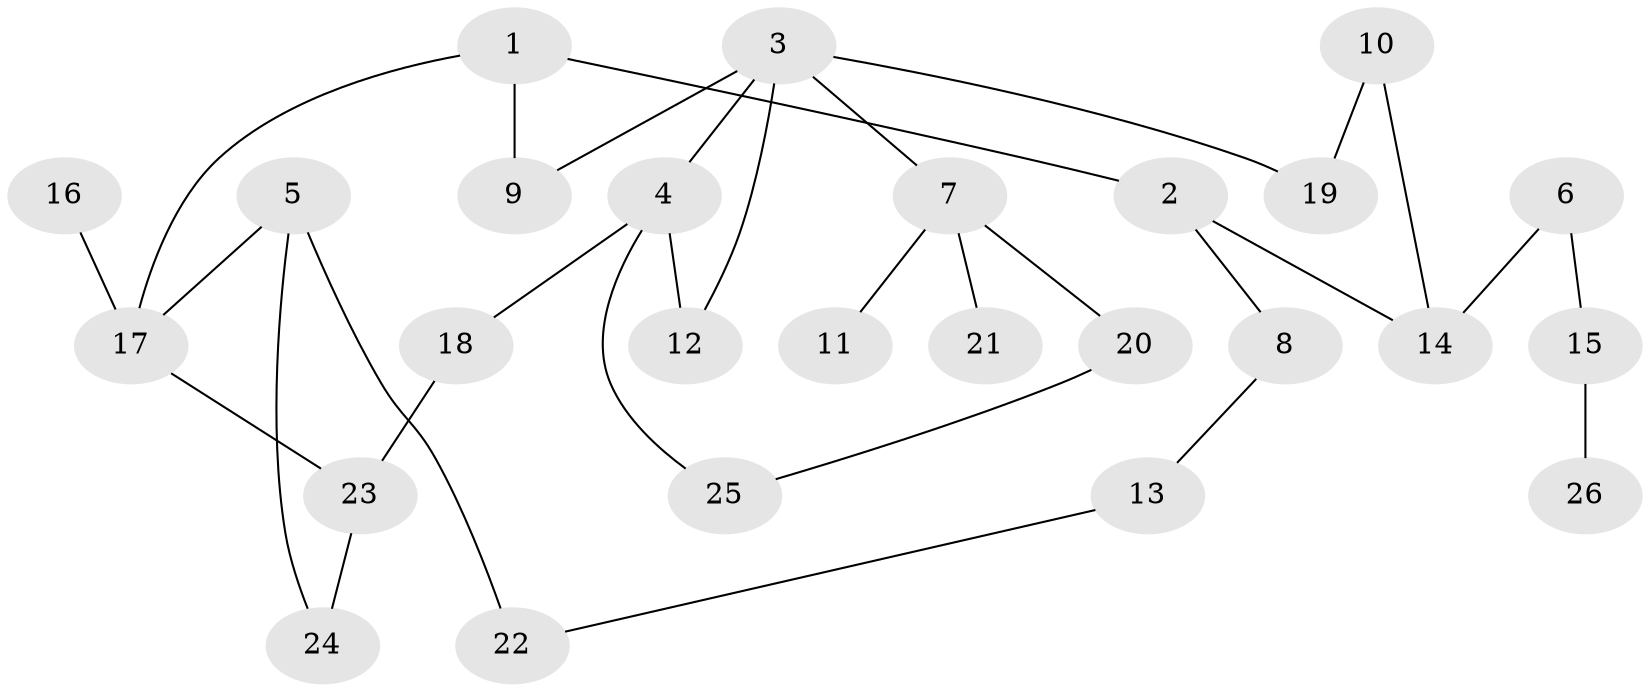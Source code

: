 // original degree distribution, {4: 0.0392156862745098, 1: 0.35294117647058826, 3: 0.1568627450980392, 2: 0.35294117647058826, 6: 0.0196078431372549, 5: 0.0784313725490196}
// Generated by graph-tools (version 1.1) at 2025/00/03/09/25 03:00:56]
// undirected, 26 vertices, 31 edges
graph export_dot {
graph [start="1"]
  node [color=gray90,style=filled];
  1;
  2;
  3;
  4;
  5;
  6;
  7;
  8;
  9;
  10;
  11;
  12;
  13;
  14;
  15;
  16;
  17;
  18;
  19;
  20;
  21;
  22;
  23;
  24;
  25;
  26;
  1 -- 2 [weight=1.0];
  1 -- 9 [weight=1.0];
  1 -- 17 [weight=1.0];
  2 -- 8 [weight=1.0];
  2 -- 14 [weight=1.0];
  3 -- 4 [weight=1.0];
  3 -- 7 [weight=1.0];
  3 -- 9 [weight=1.0];
  3 -- 12 [weight=1.0];
  3 -- 19 [weight=1.0];
  4 -- 12 [weight=1.0];
  4 -- 18 [weight=1.0];
  4 -- 25 [weight=1.0];
  5 -- 17 [weight=1.0];
  5 -- 22 [weight=1.0];
  5 -- 24 [weight=1.0];
  6 -- 14 [weight=1.0];
  6 -- 15 [weight=1.0];
  7 -- 11 [weight=1.0];
  7 -- 20 [weight=1.0];
  7 -- 21 [weight=1.0];
  8 -- 13 [weight=1.0];
  10 -- 14 [weight=1.0];
  10 -- 19 [weight=1.0];
  13 -- 22 [weight=1.0];
  15 -- 26 [weight=1.0];
  16 -- 17 [weight=1.0];
  17 -- 23 [weight=1.0];
  18 -- 23 [weight=1.0];
  20 -- 25 [weight=1.0];
  23 -- 24 [weight=1.0];
}
